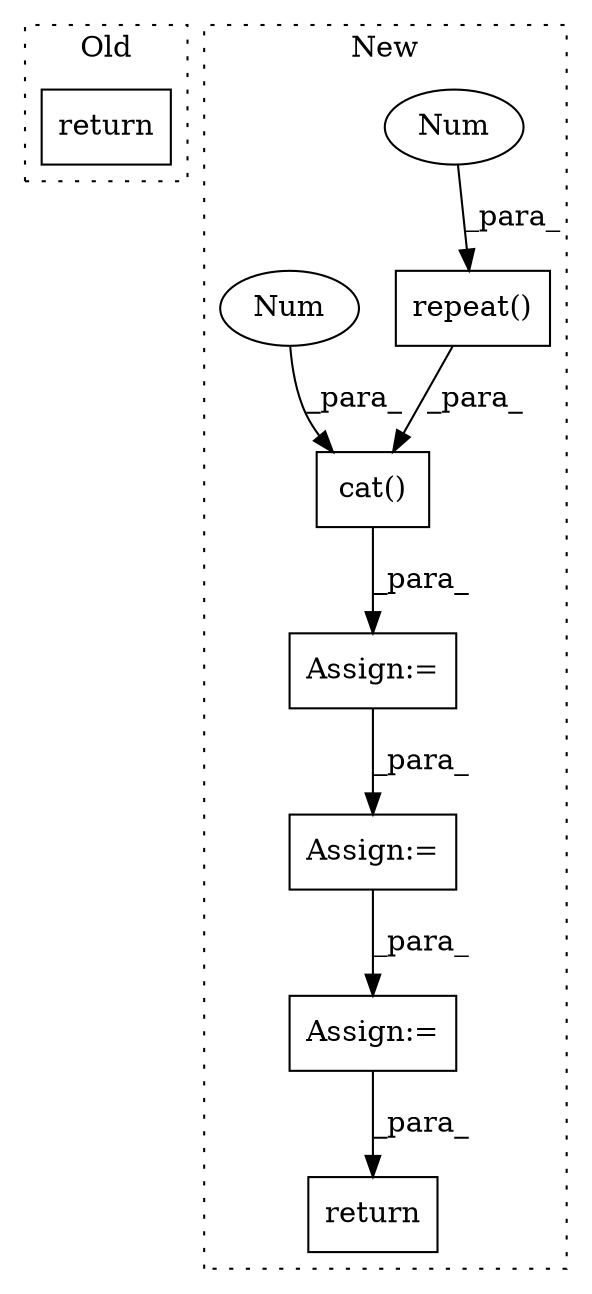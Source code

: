 digraph G {
subgraph cluster0 {
1 [label="return" a="93" s="18641" l="7" shape="box"];
label = "Old";
style="dotted";
}
subgraph cluster1 {
2 [label="repeat()" a="75" s="17817,17868" l="35,1" shape="box"];
3 [label="Assign:=" a="68" s="18094" l="3" shape="box"];
4 [label="Num" a="76" s="17867" l="1" shape="ellipse"];
5 [label="return" a="93" s="18195" l="7" shape="box"];
6 [label="Assign:=" a="68" s="18146" l="3" shape="box"];
7 [label="Assign:=" a="68" s="17984" l="3" shape="box"];
8 [label="cat()" a="75" s="17803,17873" l="10,1" shape="box"];
9 [label="Num" a="76" s="17872" l="1" shape="ellipse"];
label = "New";
style="dotted";
}
2 -> 8 [label="_para_"];
3 -> 6 [label="_para_"];
4 -> 2 [label="_para_"];
6 -> 5 [label="_para_"];
7 -> 3 [label="_para_"];
8 -> 7 [label="_para_"];
9 -> 8 [label="_para_"];
}
